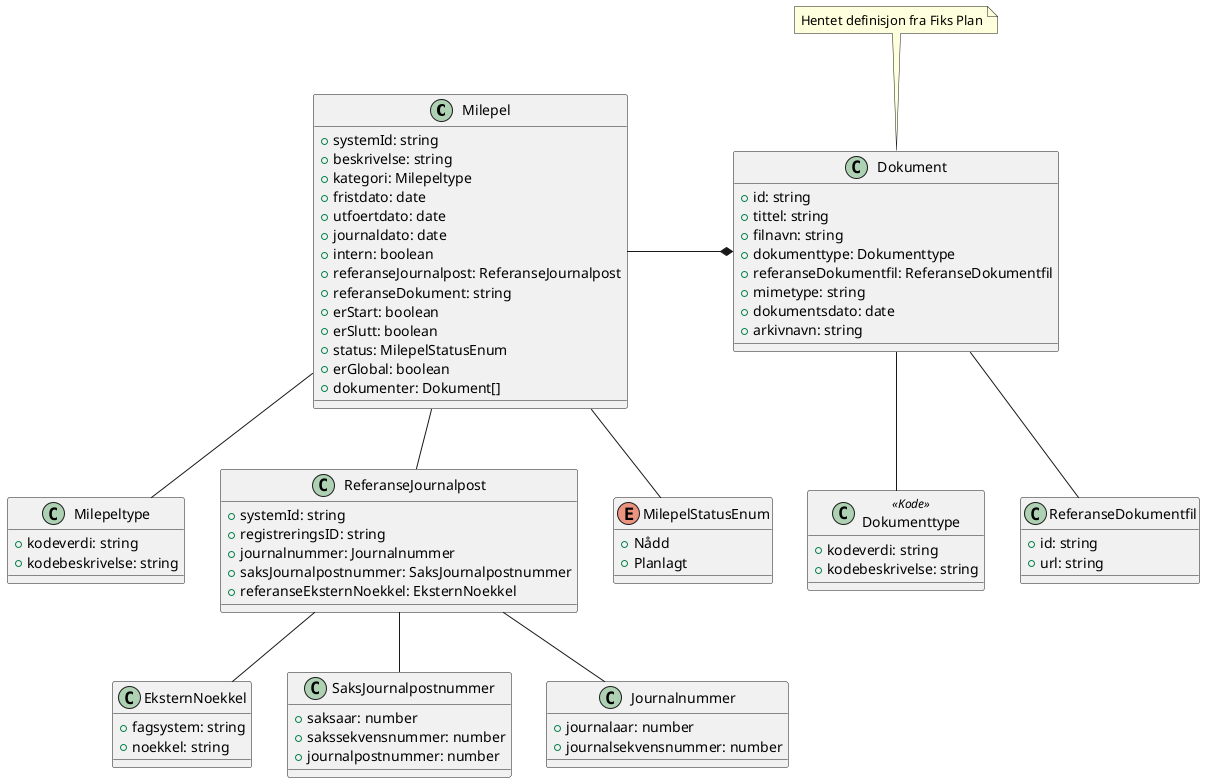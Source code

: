 @startuml

class Milepel {
    +systemId: string
    +beskrivelse: string
    +kategori: Milepeltype
    +fristdato: date
    +utfoertdato: date
    +journaldato: date
    +intern: boolean
    +referanseJournalpost: ReferanseJournalpost
    +referanseDokument: string
    +erStart: boolean
    +erSlutt: boolean
    +status: MilepelStatusEnum
    +erGlobal: boolean
    +dokumenter: Dokument[]
}

Milepel -- Milepeltype

class Milepeltype {
    +kodeverdi: string
    +kodebeskrivelse: string
}

Milepel -- ReferanseJournalpost

class ReferanseJournalpost {
    +systemId: string
    +registreringsID: string
    +journalnummer: Journalnummer
    +saksJournalpostnummer: SaksJournalpostnummer
    +referanseEksternNoekkel: EksternNoekkel
}

Milepel -- MilepelStatusEnum
Milepel -* Dokument
ReferanseJournalpost -- EksternNoekkel
ReferanseJournalpost -- SaksJournalpostnummer
ReferanseJournalpost -- Journalnummer

class SaksJournalpostnummer {
    +saksaar: number
    +sakssekvensnummer: number
    +journalpostnummer: number
}

class Journalnummer {
    +journalaar: number
    +journalsekvensnummer: number
}

class EksternNoekkel {
    +fagsystem: string
    +noekkel: string
}

enum MilepelStatusEnum {
    +Nådd
    +Planlagt
}


class Dokument {
    +id: string
    +tittel: string
    +filnavn: string
    +dokumenttype: Dokumenttype
    +referanseDokumentfil: ReferanseDokumentfil
    +mimetype: string
    +dokumentsdato: date
    +arkivnavn: string
}

note top of Dokument : Hentet definisjon fra Fiks Plan

Dokument -- Dokumenttype
Dokument -- ReferanseDokumentfil

class Dokumenttype <<Kode>> {
    +kodeverdi: string
    +kodebeskrivelse: string
}

class ReferanseDokumentfil {
    +id: string
    +url: string
}


@enduml